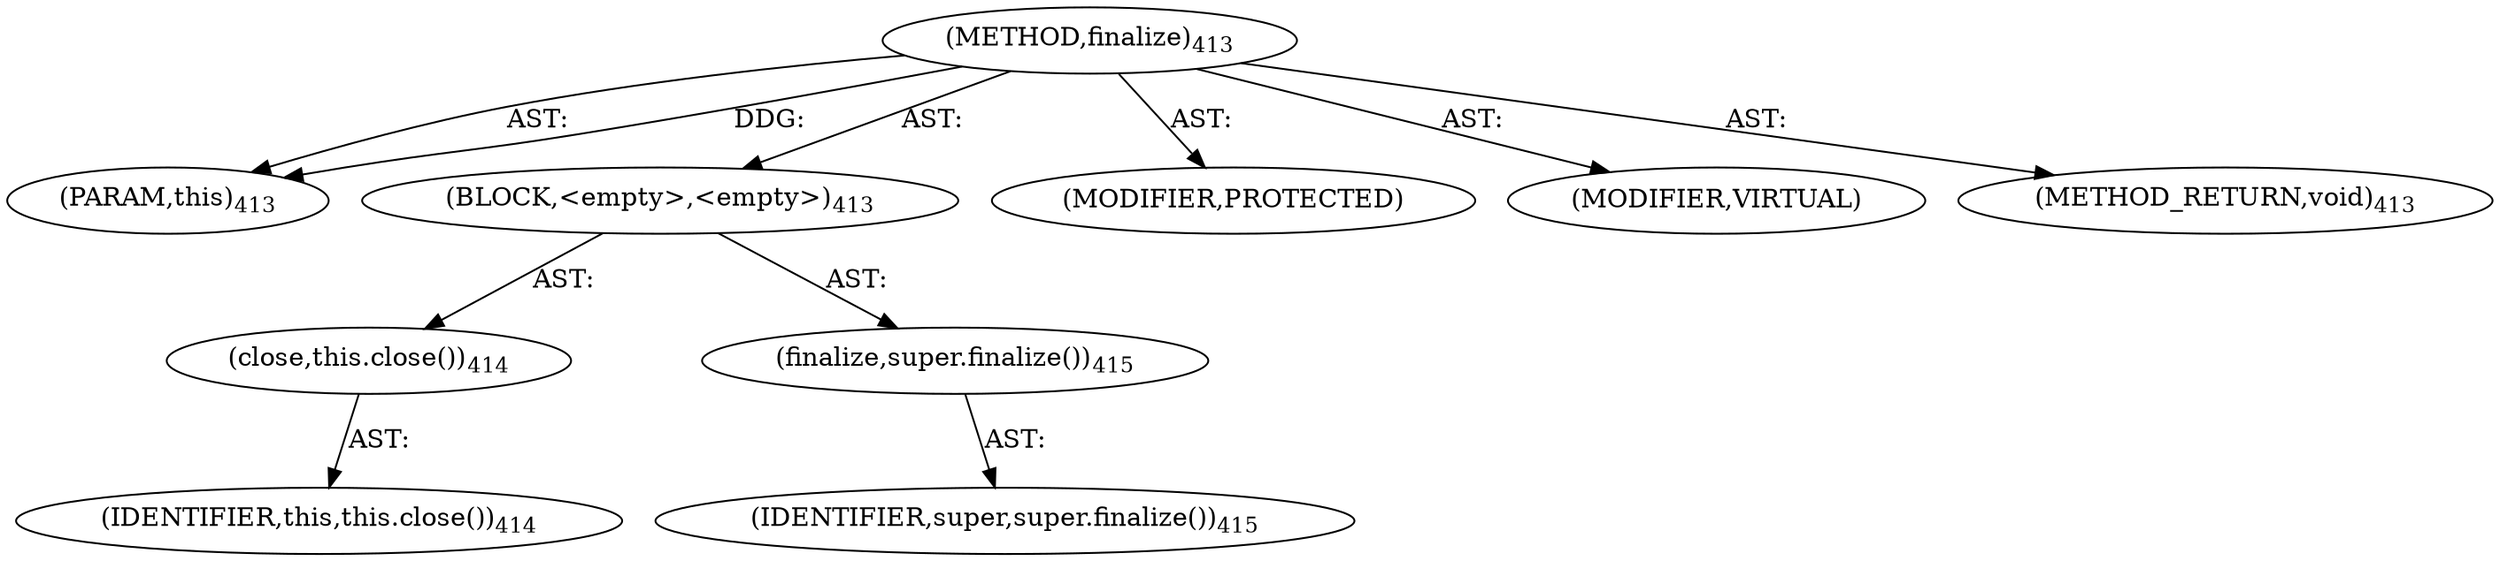 digraph "finalize" {  
"111669149703" [label = <(METHOD,finalize)<SUB>413</SUB>> ]
"115964116994" [label = <(PARAM,this)<SUB>413</SUB>> ]
"25769803825" [label = <(BLOCK,&lt;empty&gt;,&lt;empty&gt;)<SUB>413</SUB>> ]
"30064771505" [label = <(close,this.close())<SUB>414</SUB>> ]
"68719476741" [label = <(IDENTIFIER,this,this.close())<SUB>414</SUB>> ]
"30064771506" [label = <(finalize,super.finalize())<SUB>415</SUB>> ]
"68719477135" [label = <(IDENTIFIER,super,super.finalize())<SUB>415</SUB>> ]
"133143986224" [label = <(MODIFIER,PROTECTED)> ]
"133143986225" [label = <(MODIFIER,VIRTUAL)> ]
"128849018887" [label = <(METHOD_RETURN,void)<SUB>413</SUB>> ]
  "111669149703" -> "115964116994"  [ label = "AST: "] 
  "111669149703" -> "25769803825"  [ label = "AST: "] 
  "111669149703" -> "133143986224"  [ label = "AST: "] 
  "111669149703" -> "133143986225"  [ label = "AST: "] 
  "111669149703" -> "128849018887"  [ label = "AST: "] 
  "25769803825" -> "30064771505"  [ label = "AST: "] 
  "25769803825" -> "30064771506"  [ label = "AST: "] 
  "30064771505" -> "68719476741"  [ label = "AST: "] 
  "30064771506" -> "68719477135"  [ label = "AST: "] 
  "111669149703" -> "115964116994"  [ label = "DDG: "] 
}
